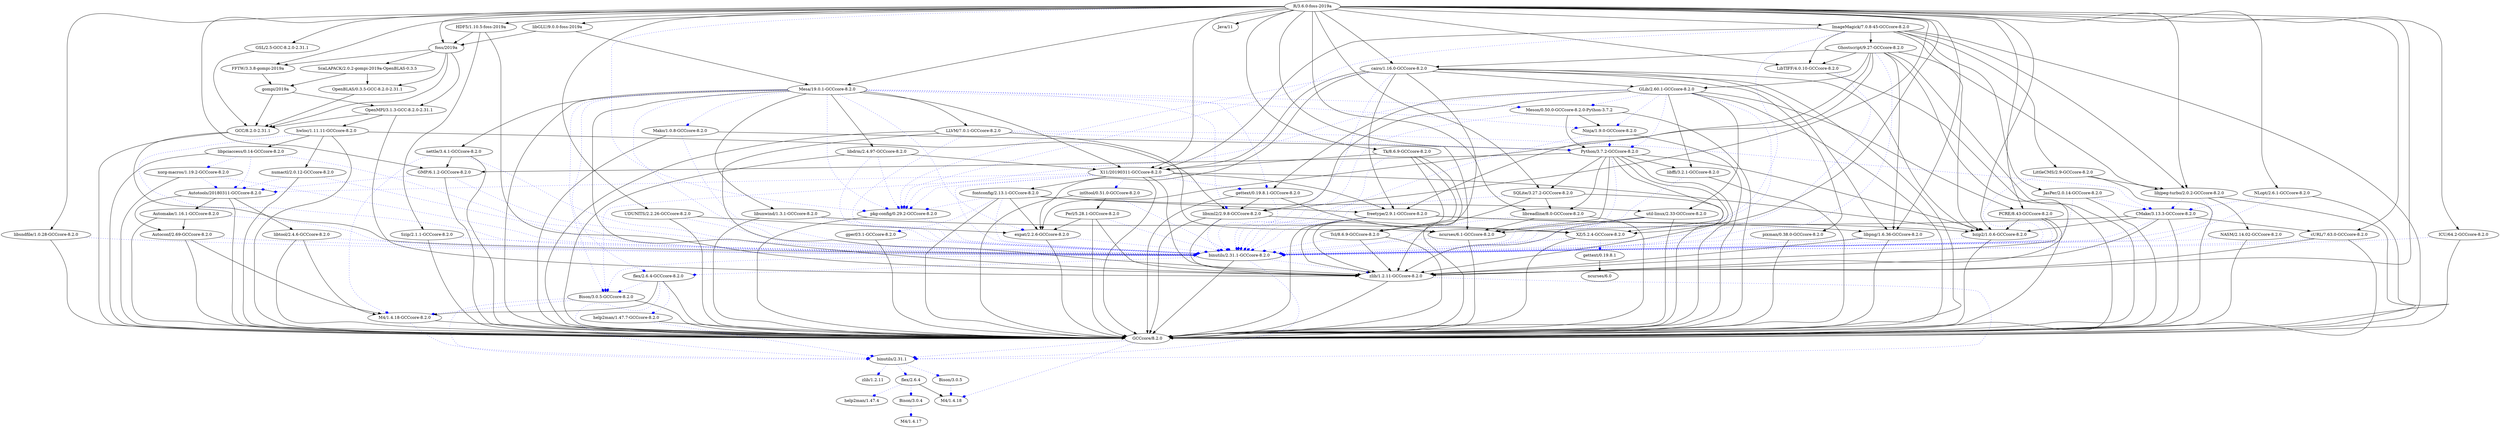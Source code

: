 digraph graphname {
"ncurses/6.0";
"flex/2.6.4";
"M4/1.4.18";
"Autoconf/2.69-GCCcore-8.2.0";
"Bison/3.0.5-GCCcore-8.2.0";
"zlib/1.2.11";
"gettext/0.19.8.1-GCCcore-8.2.0";
"libxml2/2.9.8-GCCcore-8.2.0";
"binutils/2.31.1";
"numactl/2.0.12-GCCcore-8.2.0";
"FFTW/3.3.8-gompi-2019a";
"M4/1.4.17";
"gettext/0.19.8.1";
"fontconfig/2.13.1-GCCcore-8.2.0";
"intltool/0.51.0-GCCcore-8.2.0";
"GCC/8.2.0-2.31.1";
"GLib/2.60.1-GCCcore-8.2.0";
"CMake/3.13.3-GCCcore-8.2.0";
"M4/1.4.18-GCCcore-8.2.0";
"zlib/1.2.11-GCCcore-8.2.0";
"Bison/3.0.4";
"Bison/3.0.5";
"NASM/2.14.02-GCCcore-8.2.0";
"GMP/6.1.2-GCCcore-8.2.0";
"Python/3.7.2-GCCcore-8.2.0";
"GCCcore/8.2.0";
"HDF5/1.10.5-foss-2019a";
"Mako/1.0.8-GCCcore-8.2.0";
"JasPer/2.0.14-GCCcore-8.2.0";
"gompi/2019a";
"foss/2019a";
"ICU/64.2-GCCcore-8.2.0";
"SQLite/3.27.2-GCCcore-8.2.0";
"bzip2/1.0.6-GCCcore-8.2.0";
"util-linux/2.33-GCCcore-8.2.0";
"libunwind/1.3.1-GCCcore-8.2.0";
"pkg-config/0.29.2-GCCcore-8.2.0";
"Meson/0.50.0-GCCcore-8.2.0-Python-3.7.2";
"expat/2.2.6-GCCcore-8.2.0";
"libtool/2.4.6-GCCcore-8.2.0";
"ScaLAPACK/2.0.2-gompi-2019a-OpenBLAS-0.3.5";
"Tcl/8.6.9-GCCcore-8.2.0";
"OpenBLAS/0.3.5-GCC-8.2.0-2.31.1";
"cairo/1.16.0-GCCcore-8.2.0";
"Java/11";
"libreadline/8.0-GCCcore-8.2.0";
"xorg-macros/1.19.2-GCCcore-8.2.0";
"nettle/3.4.1-GCCcore-8.2.0";
"libdrm/2.4.97-GCCcore-8.2.0";
"LittleCMS/2.9-GCCcore-8.2.0";
"libsndfile/1.0.28-GCCcore-8.2.0";
"libpciaccess/0.14-GCCcore-8.2.0";
"libpng/1.6.36-GCCcore-8.2.0";
"libffi/3.2.1-GCCcore-8.2.0";
"pixman/0.38.0-GCCcore-8.2.0";
"hwloc/1.11.11-GCCcore-8.2.0";
"PCRE/8.43-GCCcore-8.2.0";
"LibTIFF/4.0.10-GCCcore-8.2.0";
"gperf/3.1-GCCcore-8.2.0";
"NLopt/2.6.1-GCCcore-8.2.0";
"libGLU/9.0.0-foss-2019a";
"help2man/1.47.7-GCCcore-8.2.0";
"Ghostscript/9.27-GCCcore-8.2.0";
"Tk/8.6.9-GCCcore-8.2.0";
"flex/2.6.4-GCCcore-8.2.0";
"cURL/7.63.0-GCCcore-8.2.0";
"XZ/5.2.4-GCCcore-8.2.0";
"Automake/1.16.1-GCCcore-8.2.0";
"binutils/2.31.1-GCCcore-8.2.0";
"R/3.6.0-foss-2019a";
"help2man/1.47.4";
"ncurses/6.1-GCCcore-8.2.0";
"libjpeg-turbo/2.0.2-GCCcore-8.2.0";
"Ninja/1.9.0-GCCcore-8.2.0";
"GSL/2.5-GCC-8.2.0-2.31.1";
"freetype/2.9.1-GCCcore-8.2.0";
"OpenMPI/3.1.3-GCC-8.2.0-2.31.1";
"UDUNITS/2.2.26-GCCcore-8.2.0";
"Szip/2.1.1-GCCcore-8.2.0";
"X11/20190311-GCCcore-8.2.0";
"Perl/5.28.1-GCCcore-8.2.0";
"Autotools/20180311-GCCcore-8.2.0";
"Mesa/19.0.1-GCCcore-8.2.0";
"LLVM/7.0.1-GCCcore-8.2.0";
"ImageMagick/7.0.8-45-GCCcore-8.2.0";
"flex/2.6.4" -> "M4/1.4.18";
"flex/2.6.4" -> "Bison/3.0.4"  [arrowhead=diamond, color=blue, style=dotted];
"flex/2.6.4" -> "help2man/1.47.4"  [arrowhead=diamond, color=blue, style=dotted];
"Autoconf/2.69-GCCcore-8.2.0" -> "M4/1.4.18-GCCcore-8.2.0";
"Autoconf/2.69-GCCcore-8.2.0" -> "binutils/2.31.1-GCCcore-8.2.0"  [arrowhead=diamond, color=blue, style=dotted];
"Autoconf/2.69-GCCcore-8.2.0" -> "GCCcore/8.2.0";
"Bison/3.0.5-GCCcore-8.2.0" -> "M4/1.4.18-GCCcore-8.2.0"  [arrowhead=diamond, color=blue, style=dotted];
"Bison/3.0.5-GCCcore-8.2.0" -> "binutils/2.31.1"  [arrowhead=diamond, color=blue, style=dotted];
"Bison/3.0.5-GCCcore-8.2.0" -> "GCCcore/8.2.0";
"gettext/0.19.8.1-GCCcore-8.2.0" -> "libxml2/2.9.8-GCCcore-8.2.0";
"gettext/0.19.8.1-GCCcore-8.2.0" -> "ncurses/6.1-GCCcore-8.2.0";
"gettext/0.19.8.1-GCCcore-8.2.0" -> "binutils/2.31.1-GCCcore-8.2.0"  [arrowhead=diamond, color=blue, style=dotted];
"gettext/0.19.8.1-GCCcore-8.2.0" -> "GCCcore/8.2.0";
"libxml2/2.9.8-GCCcore-8.2.0" -> "XZ/5.2.4-GCCcore-8.2.0";
"libxml2/2.9.8-GCCcore-8.2.0" -> "zlib/1.2.11-GCCcore-8.2.0";
"libxml2/2.9.8-GCCcore-8.2.0" -> "binutils/2.31.1-GCCcore-8.2.0"  [arrowhead=diamond, color=blue, style=dotted];
"libxml2/2.9.8-GCCcore-8.2.0" -> "GCCcore/8.2.0";
"binutils/2.31.1" -> "flex/2.6.4"  [arrowhead=diamond, color=blue, style=dotted];
"binutils/2.31.1" -> "Bison/3.0.5"  [arrowhead=diamond, color=blue, style=dotted];
"binutils/2.31.1" -> "zlib/1.2.11"  [arrowhead=diamond, color=blue, style=dotted];
"numactl/2.0.12-GCCcore-8.2.0" -> "binutils/2.31.1-GCCcore-8.2.0"  [arrowhead=diamond, color=blue, style=dotted];
"numactl/2.0.12-GCCcore-8.2.0" -> "Autotools/20180311-GCCcore-8.2.0"  [arrowhead=diamond, color=blue, style=dotted];
"numactl/2.0.12-GCCcore-8.2.0" -> "GCCcore/8.2.0";
"FFTW/3.3.8-gompi-2019a" -> "gompi/2019a";
"gettext/0.19.8.1" -> "ncurses/6.0";
"fontconfig/2.13.1-GCCcore-8.2.0" -> "expat/2.2.6-GCCcore-8.2.0";
"fontconfig/2.13.1-GCCcore-8.2.0" -> "freetype/2.9.1-GCCcore-8.2.0";
"fontconfig/2.13.1-GCCcore-8.2.0" -> "util-linux/2.33-GCCcore-8.2.0";
"fontconfig/2.13.1-GCCcore-8.2.0" -> "binutils/2.31.1-GCCcore-8.2.0"  [arrowhead=diamond, color=blue, style=dotted];
"fontconfig/2.13.1-GCCcore-8.2.0" -> "gperf/3.1-GCCcore-8.2.0"  [arrowhead=diamond, color=blue, style=dotted];
"fontconfig/2.13.1-GCCcore-8.2.0" -> "pkg-config/0.29.2-GCCcore-8.2.0"  [arrowhead=diamond, color=blue, style=dotted];
"fontconfig/2.13.1-GCCcore-8.2.0" -> "GCCcore/8.2.0";
"intltool/0.51.0-GCCcore-8.2.0" -> "Perl/5.28.1-GCCcore-8.2.0";
"intltool/0.51.0-GCCcore-8.2.0" -> "binutils/2.31.1-GCCcore-8.2.0"  [arrowhead=diamond, color=blue, style=dotted];
"intltool/0.51.0-GCCcore-8.2.0" -> "GCCcore/8.2.0";
"GCC/8.2.0-2.31.1" -> "GCCcore/8.2.0";
"GCC/8.2.0-2.31.1" -> "binutils/2.31.1-GCCcore-8.2.0";
"GLib/2.60.1-GCCcore-8.2.0" -> "libffi/3.2.1-GCCcore-8.2.0";
"GLib/2.60.1-GCCcore-8.2.0" -> "gettext/0.19.8.1-GCCcore-8.2.0";
"GLib/2.60.1-GCCcore-8.2.0" -> "libxml2/2.9.8-GCCcore-8.2.0";
"GLib/2.60.1-GCCcore-8.2.0" -> "PCRE/8.43-GCCcore-8.2.0";
"GLib/2.60.1-GCCcore-8.2.0" -> "util-linux/2.33-GCCcore-8.2.0";
"GLib/2.60.1-GCCcore-8.2.0" -> "Python/3.7.2-GCCcore-8.2.0"  [arrowhead=diamond, color=blue, style=dotted];
"GLib/2.60.1-GCCcore-8.2.0" -> "Meson/0.50.0-GCCcore-8.2.0-Python-3.7.2"  [arrowhead=diamond, color=blue, style=dotted];
"GLib/2.60.1-GCCcore-8.2.0" -> "Ninja/1.9.0-GCCcore-8.2.0"  [arrowhead=diamond, color=blue, style=dotted];
"GLib/2.60.1-GCCcore-8.2.0" -> "binutils/2.31.1-GCCcore-8.2.0"  [arrowhead=diamond, color=blue, style=dotted];
"GLib/2.60.1-GCCcore-8.2.0" -> "pkg-config/0.29.2-GCCcore-8.2.0"  [arrowhead=diamond, color=blue, style=dotted];
"GLib/2.60.1-GCCcore-8.2.0" -> "GCCcore/8.2.0";
"CMake/3.13.3-GCCcore-8.2.0" -> "ncurses/6.1-GCCcore-8.2.0";
"CMake/3.13.3-GCCcore-8.2.0" -> "zlib/1.2.11-GCCcore-8.2.0";
"CMake/3.13.3-GCCcore-8.2.0" -> "bzip2/1.0.6-GCCcore-8.2.0";
"CMake/3.13.3-GCCcore-8.2.0" -> "cURL/7.63.0-GCCcore-8.2.0";
"CMake/3.13.3-GCCcore-8.2.0" -> "binutils/2.31.1-GCCcore-8.2.0"  [arrowhead=diamond, color=blue, style=dotted];
"CMake/3.13.3-GCCcore-8.2.0" -> "GCCcore/8.2.0";
"M4/1.4.18-GCCcore-8.2.0" -> "binutils/2.31.1"  [arrowhead=diamond, color=blue, style=dotted];
"M4/1.4.18-GCCcore-8.2.0" -> "GCCcore/8.2.0";
"zlib/1.2.11-GCCcore-8.2.0" -> "binutils/2.31.1"  [arrowhead=diamond, color=blue, style=dotted];
"zlib/1.2.11-GCCcore-8.2.0" -> "GCCcore/8.2.0";
"Bison/3.0.4" -> "M4/1.4.17"  [arrowhead=diamond, color=blue, style=dotted];
"Bison/3.0.5" -> "M4/1.4.18"  [arrowhead=diamond, color=blue, style=dotted];
"NASM/2.14.02-GCCcore-8.2.0" -> "binutils/2.31.1-GCCcore-8.2.0"  [arrowhead=diamond, color=blue, style=dotted];
"NASM/2.14.02-GCCcore-8.2.0" -> "GCCcore/8.2.0";
"GMP/6.1.2-GCCcore-8.2.0" -> "Autotools/20180311-GCCcore-8.2.0"  [arrowhead=diamond, color=blue, style=dotted];
"GMP/6.1.2-GCCcore-8.2.0" -> "binutils/2.31.1-GCCcore-8.2.0"  [arrowhead=diamond, color=blue, style=dotted];
"GMP/6.1.2-GCCcore-8.2.0" -> "GCCcore/8.2.0";
"Python/3.7.2-GCCcore-8.2.0" -> "bzip2/1.0.6-GCCcore-8.2.0";
"Python/3.7.2-GCCcore-8.2.0" -> "zlib/1.2.11-GCCcore-8.2.0";
"Python/3.7.2-GCCcore-8.2.0" -> "libreadline/8.0-GCCcore-8.2.0";
"Python/3.7.2-GCCcore-8.2.0" -> "ncurses/6.1-GCCcore-8.2.0";
"Python/3.7.2-GCCcore-8.2.0" -> "SQLite/3.27.2-GCCcore-8.2.0";
"Python/3.7.2-GCCcore-8.2.0" -> "XZ/5.2.4-GCCcore-8.2.0";
"Python/3.7.2-GCCcore-8.2.0" -> "GMP/6.1.2-GCCcore-8.2.0";
"Python/3.7.2-GCCcore-8.2.0" -> "libffi/3.2.1-GCCcore-8.2.0";
"Python/3.7.2-GCCcore-8.2.0" -> "binutils/2.31.1-GCCcore-8.2.0"  [arrowhead=diamond, color=blue, style=dotted];
"Python/3.7.2-GCCcore-8.2.0" -> "GCCcore/8.2.0";
"GCCcore/8.2.0" -> "M4/1.4.18"  [arrowhead=diamond, color=blue, style=dotted];
"GCCcore/8.2.0" -> "binutils/2.31.1"  [arrowhead=diamond, color=blue, style=dotted];
"HDF5/1.10.5-foss-2019a" -> "zlib/1.2.11-GCCcore-8.2.0";
"HDF5/1.10.5-foss-2019a" -> "Szip/2.1.1-GCCcore-8.2.0";
"HDF5/1.10.5-foss-2019a" -> "foss/2019a";
"Mako/1.0.8-GCCcore-8.2.0" -> "Python/3.7.2-GCCcore-8.2.0";
"Mako/1.0.8-GCCcore-8.2.0" -> "binutils/2.31.1-GCCcore-8.2.0"  [arrowhead=diamond, color=blue, style=dotted];
"Mako/1.0.8-GCCcore-8.2.0" -> "GCCcore/8.2.0";
"JasPer/2.0.14-GCCcore-8.2.0" -> "binutils/2.31.1-GCCcore-8.2.0"  [arrowhead=diamond, color=blue, style=dotted];
"JasPer/2.0.14-GCCcore-8.2.0" -> "CMake/3.13.3-GCCcore-8.2.0"  [arrowhead=diamond, color=blue, style=dotted];
"JasPer/2.0.14-GCCcore-8.2.0" -> "GCCcore/8.2.0";
"gompi/2019a" -> "GCC/8.2.0-2.31.1";
"gompi/2019a" -> "OpenMPI/3.1.3-GCC-8.2.0-2.31.1";
"foss/2019a" -> "GCC/8.2.0-2.31.1";
"foss/2019a" -> "OpenMPI/3.1.3-GCC-8.2.0-2.31.1";
"foss/2019a" -> "OpenBLAS/0.3.5-GCC-8.2.0-2.31.1";
"foss/2019a" -> "FFTW/3.3.8-gompi-2019a";
"foss/2019a" -> "ScaLAPACK/2.0.2-gompi-2019a-OpenBLAS-0.3.5";
"ICU/64.2-GCCcore-8.2.0" -> "binutils/2.31.1-GCCcore-8.2.0"  [arrowhead=diamond, color=blue, style=dotted];
"ICU/64.2-GCCcore-8.2.0" -> "GCCcore/8.2.0";
"SQLite/3.27.2-GCCcore-8.2.0" -> "libreadline/8.0-GCCcore-8.2.0";
"SQLite/3.27.2-GCCcore-8.2.0" -> "Tcl/8.6.9-GCCcore-8.2.0";
"SQLite/3.27.2-GCCcore-8.2.0" -> "binutils/2.31.1-GCCcore-8.2.0"  [arrowhead=diamond, color=blue, style=dotted];
"SQLite/3.27.2-GCCcore-8.2.0" -> "GCCcore/8.2.0";
"bzip2/1.0.6-GCCcore-8.2.0" -> "binutils/2.31.1-GCCcore-8.2.0"  [arrowhead=diamond, color=blue, style=dotted];
"bzip2/1.0.6-GCCcore-8.2.0" -> "GCCcore/8.2.0";
"util-linux/2.33-GCCcore-8.2.0" -> "ncurses/6.1-GCCcore-8.2.0";
"util-linux/2.33-GCCcore-8.2.0" -> "zlib/1.2.11-GCCcore-8.2.0";
"util-linux/2.33-GCCcore-8.2.0" -> "binutils/2.31.1-GCCcore-8.2.0"  [arrowhead=diamond, color=blue, style=dotted];
"util-linux/2.33-GCCcore-8.2.0" -> "GCCcore/8.2.0";
"libunwind/1.3.1-GCCcore-8.2.0" -> "XZ/5.2.4-GCCcore-8.2.0";
"libunwind/1.3.1-GCCcore-8.2.0" -> "binutils/2.31.1-GCCcore-8.2.0"  [arrowhead=diamond, color=blue, style=dotted];
"libunwind/1.3.1-GCCcore-8.2.0" -> "GCCcore/8.2.0";
"pkg-config/0.29.2-GCCcore-8.2.0" -> "binutils/2.31.1-GCCcore-8.2.0"  [arrowhead=diamond, color=blue, style=dotted];
"pkg-config/0.29.2-GCCcore-8.2.0" -> "GCCcore/8.2.0";
"Meson/0.50.0-GCCcore-8.2.0-Python-3.7.2" -> "Python/3.7.2-GCCcore-8.2.0";
"Meson/0.50.0-GCCcore-8.2.0-Python-3.7.2" -> "Ninja/1.9.0-GCCcore-8.2.0";
"Meson/0.50.0-GCCcore-8.2.0-Python-3.7.2" -> "binutils/2.31.1-GCCcore-8.2.0"  [arrowhead=diamond, color=blue, style=dotted];
"Meson/0.50.0-GCCcore-8.2.0-Python-3.7.2" -> "GCCcore/8.2.0";
"expat/2.2.6-GCCcore-8.2.0" -> "binutils/2.31.1-GCCcore-8.2.0"  [arrowhead=diamond, color=blue, style=dotted];
"expat/2.2.6-GCCcore-8.2.0" -> "GCCcore/8.2.0";
"libtool/2.4.6-GCCcore-8.2.0" -> "M4/1.4.18-GCCcore-8.2.0";
"libtool/2.4.6-GCCcore-8.2.0" -> "binutils/2.31.1-GCCcore-8.2.0"  [arrowhead=diamond, color=blue, style=dotted];
"libtool/2.4.6-GCCcore-8.2.0" -> "GCCcore/8.2.0";
"ScaLAPACK/2.0.2-gompi-2019a-OpenBLAS-0.3.5" -> "OpenBLAS/0.3.5-GCC-8.2.0-2.31.1";
"ScaLAPACK/2.0.2-gompi-2019a-OpenBLAS-0.3.5" -> "gompi/2019a";
"Tcl/8.6.9-GCCcore-8.2.0" -> "zlib/1.2.11-GCCcore-8.2.0";
"Tcl/8.6.9-GCCcore-8.2.0" -> "binutils/2.31.1-GCCcore-8.2.0"  [arrowhead=diamond, color=blue, style=dotted];
"Tcl/8.6.9-GCCcore-8.2.0" -> "GCCcore/8.2.0";
"OpenBLAS/0.3.5-GCC-8.2.0-2.31.1" -> "GCC/8.2.0-2.31.1";
"cairo/1.16.0-GCCcore-8.2.0" -> "bzip2/1.0.6-GCCcore-8.2.0";
"cairo/1.16.0-GCCcore-8.2.0" -> "zlib/1.2.11-GCCcore-8.2.0";
"cairo/1.16.0-GCCcore-8.2.0" -> "libpng/1.6.36-GCCcore-8.2.0";
"cairo/1.16.0-GCCcore-8.2.0" -> "freetype/2.9.1-GCCcore-8.2.0";
"cairo/1.16.0-GCCcore-8.2.0" -> "pixman/0.38.0-GCCcore-8.2.0";
"cairo/1.16.0-GCCcore-8.2.0" -> "expat/2.2.6-GCCcore-8.2.0";
"cairo/1.16.0-GCCcore-8.2.0" -> "GLib/2.60.1-GCCcore-8.2.0";
"cairo/1.16.0-GCCcore-8.2.0" -> "X11/20190311-GCCcore-8.2.0";
"cairo/1.16.0-GCCcore-8.2.0" -> "binutils/2.31.1-GCCcore-8.2.0"  [arrowhead=diamond, color=blue, style=dotted];
"cairo/1.16.0-GCCcore-8.2.0" -> "pkg-config/0.29.2-GCCcore-8.2.0"  [arrowhead=diamond, color=blue, style=dotted];
"cairo/1.16.0-GCCcore-8.2.0" -> "GCCcore/8.2.0";
"libreadline/8.0-GCCcore-8.2.0" -> "ncurses/6.1-GCCcore-8.2.0";
"libreadline/8.0-GCCcore-8.2.0" -> "binutils/2.31.1-GCCcore-8.2.0"  [arrowhead=diamond, color=blue, style=dotted];
"libreadline/8.0-GCCcore-8.2.0" -> "GCCcore/8.2.0";
"xorg-macros/1.19.2-GCCcore-8.2.0" -> "binutils/2.31.1-GCCcore-8.2.0"  [arrowhead=diamond, color=blue, style=dotted];
"xorg-macros/1.19.2-GCCcore-8.2.0" -> "Autotools/20180311-GCCcore-8.2.0"  [arrowhead=diamond, color=blue, style=dotted];
"xorg-macros/1.19.2-GCCcore-8.2.0" -> "GCCcore/8.2.0";
"nettle/3.4.1-GCCcore-8.2.0" -> "GMP/6.1.2-GCCcore-8.2.0";
"nettle/3.4.1-GCCcore-8.2.0" -> "binutils/2.31.1-GCCcore-8.2.0"  [arrowhead=diamond, color=blue, style=dotted];
"nettle/3.4.1-GCCcore-8.2.0" -> "M4/1.4.18-GCCcore-8.2.0"  [arrowhead=diamond, color=blue, style=dotted];
"nettle/3.4.1-GCCcore-8.2.0" -> "GCCcore/8.2.0";
"libdrm/2.4.97-GCCcore-8.2.0" -> "X11/20190311-GCCcore-8.2.0";
"libdrm/2.4.97-GCCcore-8.2.0" -> "binutils/2.31.1-GCCcore-8.2.0"  [arrowhead=diamond, color=blue, style=dotted];
"libdrm/2.4.97-GCCcore-8.2.0" -> "pkg-config/0.29.2-GCCcore-8.2.0"  [arrowhead=diamond, color=blue, style=dotted];
"libdrm/2.4.97-GCCcore-8.2.0" -> "GCCcore/8.2.0";
"LittleCMS/2.9-GCCcore-8.2.0" -> "libjpeg-turbo/2.0.2-GCCcore-8.2.0";
"LittleCMS/2.9-GCCcore-8.2.0" -> "binutils/2.31.1-GCCcore-8.2.0"  [arrowhead=diamond, color=blue, style=dotted];
"LittleCMS/2.9-GCCcore-8.2.0" -> "GCCcore/8.2.0";
"libsndfile/1.0.28-GCCcore-8.2.0" -> "binutils/2.31.1-GCCcore-8.2.0"  [arrowhead=diamond, color=blue, style=dotted];
"libsndfile/1.0.28-GCCcore-8.2.0" -> "GCCcore/8.2.0";
"libpciaccess/0.14-GCCcore-8.2.0" -> "binutils/2.31.1-GCCcore-8.2.0"  [arrowhead=diamond, color=blue, style=dotted];
"libpciaccess/0.14-GCCcore-8.2.0" -> "Autotools/20180311-GCCcore-8.2.0"  [arrowhead=diamond, color=blue, style=dotted];
"libpciaccess/0.14-GCCcore-8.2.0" -> "xorg-macros/1.19.2-GCCcore-8.2.0"  [arrowhead=diamond, color=blue, style=dotted];
"libpciaccess/0.14-GCCcore-8.2.0" -> "GCCcore/8.2.0";
"libpng/1.6.36-GCCcore-8.2.0" -> "zlib/1.2.11-GCCcore-8.2.0";
"libpng/1.6.36-GCCcore-8.2.0" -> "binutils/2.31.1-GCCcore-8.2.0"  [arrowhead=diamond, color=blue, style=dotted];
"libpng/1.6.36-GCCcore-8.2.0" -> "GCCcore/8.2.0";
"libffi/3.2.1-GCCcore-8.2.0" -> "binutils/2.31.1-GCCcore-8.2.0"  [arrowhead=diamond, color=blue, style=dotted];
"libffi/3.2.1-GCCcore-8.2.0" -> "GCCcore/8.2.0";
"pixman/0.38.0-GCCcore-8.2.0" -> "binutils/2.31.1-GCCcore-8.2.0"  [arrowhead=diamond, color=blue, style=dotted];
"pixman/0.38.0-GCCcore-8.2.0" -> "GCCcore/8.2.0";
"hwloc/1.11.11-GCCcore-8.2.0" -> "numactl/2.0.12-GCCcore-8.2.0";
"hwloc/1.11.11-GCCcore-8.2.0" -> "libxml2/2.9.8-GCCcore-8.2.0";
"hwloc/1.11.11-GCCcore-8.2.0" -> "libpciaccess/0.14-GCCcore-8.2.0";
"hwloc/1.11.11-GCCcore-8.2.0" -> "binutils/2.31.1-GCCcore-8.2.0"  [arrowhead=diamond, color=blue, style=dotted];
"hwloc/1.11.11-GCCcore-8.2.0" -> "GCCcore/8.2.0";
"PCRE/8.43-GCCcore-8.2.0" -> "bzip2/1.0.6-GCCcore-8.2.0";
"PCRE/8.43-GCCcore-8.2.0" -> "zlib/1.2.11-GCCcore-8.2.0";
"PCRE/8.43-GCCcore-8.2.0" -> "binutils/2.31.1-GCCcore-8.2.0"  [arrowhead=diamond, color=blue, style=dotted];
"PCRE/8.43-GCCcore-8.2.0" -> "GCCcore/8.2.0";
"LibTIFF/4.0.10-GCCcore-8.2.0" -> "binutils/2.31.1-GCCcore-8.2.0"  [arrowhead=diamond, color=blue, style=dotted];
"LibTIFF/4.0.10-GCCcore-8.2.0" -> "GCCcore/8.2.0";
"gperf/3.1-GCCcore-8.2.0" -> "binutils/2.31.1-GCCcore-8.2.0"  [arrowhead=diamond, color=blue, style=dotted];
"gperf/3.1-GCCcore-8.2.0" -> "GCCcore/8.2.0";
"NLopt/2.6.1-GCCcore-8.2.0" -> "CMake/3.13.3-GCCcore-8.2.0"  [arrowhead=diamond, color=blue, style=dotted];
"NLopt/2.6.1-GCCcore-8.2.0" -> "binutils/2.31.1-GCCcore-8.2.0"  [arrowhead=diamond, color=blue, style=dotted];
"NLopt/2.6.1-GCCcore-8.2.0" -> "GCCcore/8.2.0";
"libGLU/9.0.0-foss-2019a" -> "Mesa/19.0.1-GCCcore-8.2.0";
"libGLU/9.0.0-foss-2019a" -> "foss/2019a";
"help2man/1.47.7-GCCcore-8.2.0" -> "binutils/2.31.1"  [arrowhead=diamond, color=blue, style=dotted];
"help2man/1.47.7-GCCcore-8.2.0" -> "GCCcore/8.2.0";
"Ghostscript/9.27-GCCcore-8.2.0" -> "zlib/1.2.11-GCCcore-8.2.0";
"Ghostscript/9.27-GCCcore-8.2.0" -> "libpng/1.6.36-GCCcore-8.2.0";
"Ghostscript/9.27-GCCcore-8.2.0" -> "freetype/2.9.1-GCCcore-8.2.0";
"Ghostscript/9.27-GCCcore-8.2.0" -> "libjpeg-turbo/2.0.2-GCCcore-8.2.0";
"Ghostscript/9.27-GCCcore-8.2.0" -> "expat/2.2.6-GCCcore-8.2.0";
"Ghostscript/9.27-GCCcore-8.2.0" -> "GLib/2.60.1-GCCcore-8.2.0";
"Ghostscript/9.27-GCCcore-8.2.0" -> "cairo/1.16.0-GCCcore-8.2.0";
"Ghostscript/9.27-GCCcore-8.2.0" -> "LibTIFF/4.0.10-GCCcore-8.2.0";
"Ghostscript/9.27-GCCcore-8.2.0" -> "binutils/2.31.1-GCCcore-8.2.0"  [arrowhead=diamond, color=blue, style=dotted];
"Ghostscript/9.27-GCCcore-8.2.0" -> "GCCcore/8.2.0";
"Tk/8.6.9-GCCcore-8.2.0" -> "Tcl/8.6.9-GCCcore-8.2.0";
"Tk/8.6.9-GCCcore-8.2.0" -> "X11/20190311-GCCcore-8.2.0";
"Tk/8.6.9-GCCcore-8.2.0" -> "zlib/1.2.11-GCCcore-8.2.0";
"Tk/8.6.9-GCCcore-8.2.0" -> "binutils/2.31.1-GCCcore-8.2.0"  [arrowhead=diamond, color=blue, style=dotted];
"Tk/8.6.9-GCCcore-8.2.0" -> "GCCcore/8.2.0";
"flex/2.6.4-GCCcore-8.2.0" -> "M4/1.4.18-GCCcore-8.2.0";
"flex/2.6.4-GCCcore-8.2.0" -> "Bison/3.0.5-GCCcore-8.2.0"  [arrowhead=diamond, color=blue, style=dotted];
"flex/2.6.4-GCCcore-8.2.0" -> "help2man/1.47.7-GCCcore-8.2.0"  [arrowhead=diamond, color=blue, style=dotted];
"flex/2.6.4-GCCcore-8.2.0" -> "binutils/2.31.1"  [arrowhead=diamond, color=blue, style=dotted];
"flex/2.6.4-GCCcore-8.2.0" -> "GCCcore/8.2.0";
"cURL/7.63.0-GCCcore-8.2.0" -> "zlib/1.2.11-GCCcore-8.2.0";
"cURL/7.63.0-GCCcore-8.2.0" -> "binutils/2.31.1-GCCcore-8.2.0"  [arrowhead=diamond, color=blue, style=dotted];
"cURL/7.63.0-GCCcore-8.2.0" -> "GCCcore/8.2.0";
"XZ/5.2.4-GCCcore-8.2.0" -> "gettext/0.19.8.1"  [arrowhead=diamond, color=blue, style=dotted];
"XZ/5.2.4-GCCcore-8.2.0" -> "binutils/2.31.1-GCCcore-8.2.0"  [arrowhead=diamond, color=blue, style=dotted];
"XZ/5.2.4-GCCcore-8.2.0" -> "GCCcore/8.2.0";
"Automake/1.16.1-GCCcore-8.2.0" -> "Autoconf/2.69-GCCcore-8.2.0";
"Automake/1.16.1-GCCcore-8.2.0" -> "binutils/2.31.1-GCCcore-8.2.0"  [arrowhead=diamond, color=blue, style=dotted];
"Automake/1.16.1-GCCcore-8.2.0" -> "GCCcore/8.2.0";
"binutils/2.31.1-GCCcore-8.2.0" -> "flex/2.6.4-GCCcore-8.2.0"  [arrowhead=diamond, color=blue, style=dotted];
"binutils/2.31.1-GCCcore-8.2.0" -> "Bison/3.0.5-GCCcore-8.2.0"  [arrowhead=diamond, color=blue, style=dotted];
"binutils/2.31.1-GCCcore-8.2.0" -> "zlib/1.2.11-GCCcore-8.2.0"  [arrowhead=diamond, color=blue, style=dotted];
"binutils/2.31.1-GCCcore-8.2.0" -> "binutils/2.31.1"  [arrowhead=diamond, color=blue, style=dotted];
"binutils/2.31.1-GCCcore-8.2.0" -> "GCCcore/8.2.0";
"R/3.6.0-foss-2019a" -> "X11/20190311-GCCcore-8.2.0";
"R/3.6.0-foss-2019a" -> "Mesa/19.0.1-GCCcore-8.2.0";
"R/3.6.0-foss-2019a" -> "libGLU/9.0.0-foss-2019a";
"R/3.6.0-foss-2019a" -> "cairo/1.16.0-GCCcore-8.2.0";
"R/3.6.0-foss-2019a" -> "libreadline/8.0-GCCcore-8.2.0";
"R/3.6.0-foss-2019a" -> "ncurses/6.1-GCCcore-8.2.0";
"R/3.6.0-foss-2019a" -> "bzip2/1.0.6-GCCcore-8.2.0";
"R/3.6.0-foss-2019a" -> "XZ/5.2.4-GCCcore-8.2.0";
"R/3.6.0-foss-2019a" -> "zlib/1.2.11-GCCcore-8.2.0";
"R/3.6.0-foss-2019a" -> "SQLite/3.27.2-GCCcore-8.2.0";
"R/3.6.0-foss-2019a" -> "PCRE/8.43-GCCcore-8.2.0";
"R/3.6.0-foss-2019a" -> "libpng/1.6.36-GCCcore-8.2.0";
"R/3.6.0-foss-2019a" -> "libjpeg-turbo/2.0.2-GCCcore-8.2.0";
"R/3.6.0-foss-2019a" -> "LibTIFF/4.0.10-GCCcore-8.2.0";
"R/3.6.0-foss-2019a" -> "Java/11";
"R/3.6.0-foss-2019a" -> "Tk/8.6.9-GCCcore-8.2.0";
"R/3.6.0-foss-2019a" -> "cURL/7.63.0-GCCcore-8.2.0";
"R/3.6.0-foss-2019a" -> "libxml2/2.9.8-GCCcore-8.2.0";
"R/3.6.0-foss-2019a" -> "GMP/6.1.2-GCCcore-8.2.0";
"R/3.6.0-foss-2019a" -> "NLopt/2.6.1-GCCcore-8.2.0";
"R/3.6.0-foss-2019a" -> "FFTW/3.3.8-gompi-2019a";
"R/3.6.0-foss-2019a" -> "libsndfile/1.0.28-GCCcore-8.2.0";
"R/3.6.0-foss-2019a" -> "ICU/64.2-GCCcore-8.2.0";
"R/3.6.0-foss-2019a" -> "HDF5/1.10.5-foss-2019a";
"R/3.6.0-foss-2019a" -> "UDUNITS/2.2.26-GCCcore-8.2.0";
"R/3.6.0-foss-2019a" -> "GSL/2.5-GCC-8.2.0-2.31.1";
"R/3.6.0-foss-2019a" -> "ImageMagick/7.0.8-45-GCCcore-8.2.0";
"R/3.6.0-foss-2019a" -> "pkg-config/0.29.2-GCCcore-8.2.0"  [arrowhead=diamond, color=blue, style=dotted];
"R/3.6.0-foss-2019a" -> "foss/2019a";
"ncurses/6.1-GCCcore-8.2.0" -> "binutils/2.31.1-GCCcore-8.2.0"  [arrowhead=diamond, color=blue, style=dotted];
"ncurses/6.1-GCCcore-8.2.0" -> "GCCcore/8.2.0";
"libjpeg-turbo/2.0.2-GCCcore-8.2.0" -> "NASM/2.14.02-GCCcore-8.2.0";
"libjpeg-turbo/2.0.2-GCCcore-8.2.0" -> "CMake/3.13.3-GCCcore-8.2.0"  [arrowhead=diamond, color=blue, style=dotted];
"libjpeg-turbo/2.0.2-GCCcore-8.2.0" -> "binutils/2.31.1-GCCcore-8.2.0"  [arrowhead=diamond, color=blue, style=dotted];
"libjpeg-turbo/2.0.2-GCCcore-8.2.0" -> "GCCcore/8.2.0";
"Ninja/1.9.0-GCCcore-8.2.0" -> "binutils/2.31.1-GCCcore-8.2.0"  [arrowhead=diamond, color=blue, style=dotted];
"Ninja/1.9.0-GCCcore-8.2.0" -> "Python/3.7.2-GCCcore-8.2.0"  [arrowhead=diamond, color=blue, style=dotted];
"Ninja/1.9.0-GCCcore-8.2.0" -> "GCCcore/8.2.0";
"GSL/2.5-GCC-8.2.0-2.31.1" -> "GCC/8.2.0-2.31.1";
"freetype/2.9.1-GCCcore-8.2.0" -> "bzip2/1.0.6-GCCcore-8.2.0";
"freetype/2.9.1-GCCcore-8.2.0" -> "libpng/1.6.36-GCCcore-8.2.0";
"freetype/2.9.1-GCCcore-8.2.0" -> "zlib/1.2.11-GCCcore-8.2.0";
"freetype/2.9.1-GCCcore-8.2.0" -> "binutils/2.31.1-GCCcore-8.2.0"  [arrowhead=diamond, color=blue, style=dotted];
"freetype/2.9.1-GCCcore-8.2.0" -> "GCCcore/8.2.0";
"OpenMPI/3.1.3-GCC-8.2.0-2.31.1" -> "zlib/1.2.11-GCCcore-8.2.0";
"OpenMPI/3.1.3-GCC-8.2.0-2.31.1" -> "hwloc/1.11.11-GCCcore-8.2.0";
"OpenMPI/3.1.3-GCC-8.2.0-2.31.1" -> "GCC/8.2.0-2.31.1";
"UDUNITS/2.2.26-GCCcore-8.2.0" -> "expat/2.2.6-GCCcore-8.2.0";
"UDUNITS/2.2.26-GCCcore-8.2.0" -> "binutils/2.31.1-GCCcore-8.2.0"  [arrowhead=diamond, color=blue, style=dotted];
"UDUNITS/2.2.26-GCCcore-8.2.0" -> "GCCcore/8.2.0";
"Szip/2.1.1-GCCcore-8.2.0" -> "binutils/2.31.1-GCCcore-8.2.0"  [arrowhead=diamond, color=blue, style=dotted];
"Szip/2.1.1-GCCcore-8.2.0" -> "GCCcore/8.2.0";
"X11/20190311-GCCcore-8.2.0" -> "bzip2/1.0.6-GCCcore-8.2.0";
"X11/20190311-GCCcore-8.2.0" -> "fontconfig/2.13.1-GCCcore-8.2.0";
"X11/20190311-GCCcore-8.2.0" -> "freetype/2.9.1-GCCcore-8.2.0";
"X11/20190311-GCCcore-8.2.0" -> "zlib/1.2.11-GCCcore-8.2.0";
"X11/20190311-GCCcore-8.2.0" -> "binutils/2.31.1-GCCcore-8.2.0"  [arrowhead=diamond, color=blue, style=dotted];
"X11/20190311-GCCcore-8.2.0" -> "Autotools/20180311-GCCcore-8.2.0"  [arrowhead=diamond, color=blue, style=dotted];
"X11/20190311-GCCcore-8.2.0" -> "Bison/3.0.5-GCCcore-8.2.0"  [arrowhead=diamond, color=blue, style=dotted];
"X11/20190311-GCCcore-8.2.0" -> "gettext/0.19.8.1-GCCcore-8.2.0"  [arrowhead=diamond, color=blue, style=dotted];
"X11/20190311-GCCcore-8.2.0" -> "pkg-config/0.29.2-GCCcore-8.2.0"  [arrowhead=diamond, color=blue, style=dotted];
"X11/20190311-GCCcore-8.2.0" -> "intltool/0.51.0-GCCcore-8.2.0"  [arrowhead=diamond, color=blue, style=dotted];
"X11/20190311-GCCcore-8.2.0" -> "GCCcore/8.2.0";
"Perl/5.28.1-GCCcore-8.2.0" -> "zlib/1.2.11-GCCcore-8.2.0";
"Perl/5.28.1-GCCcore-8.2.0" -> "expat/2.2.6-GCCcore-8.2.0";
"Perl/5.28.1-GCCcore-8.2.0" -> "binutils/2.31.1-GCCcore-8.2.0"  [arrowhead=diamond, color=blue, style=dotted];
"Perl/5.28.1-GCCcore-8.2.0" -> "GCCcore/8.2.0";
"Autotools/20180311-GCCcore-8.2.0" -> "Autoconf/2.69-GCCcore-8.2.0";
"Autotools/20180311-GCCcore-8.2.0" -> "Automake/1.16.1-GCCcore-8.2.0";
"Autotools/20180311-GCCcore-8.2.0" -> "libtool/2.4.6-GCCcore-8.2.0";
"Autotools/20180311-GCCcore-8.2.0" -> "GCCcore/8.2.0";
"Mesa/19.0.1-GCCcore-8.2.0" -> "zlib/1.2.11-GCCcore-8.2.0";
"Mesa/19.0.1-GCCcore-8.2.0" -> "nettle/3.4.1-GCCcore-8.2.0";
"Mesa/19.0.1-GCCcore-8.2.0" -> "libdrm/2.4.97-GCCcore-8.2.0";
"Mesa/19.0.1-GCCcore-8.2.0" -> "LLVM/7.0.1-GCCcore-8.2.0";
"Mesa/19.0.1-GCCcore-8.2.0" -> "X11/20190311-GCCcore-8.2.0";
"Mesa/19.0.1-GCCcore-8.2.0" -> "libunwind/1.3.1-GCCcore-8.2.0";
"Mesa/19.0.1-GCCcore-8.2.0" -> "binutils/2.31.1-GCCcore-8.2.0"  [arrowhead=diamond, color=blue, style=dotted];
"Mesa/19.0.1-GCCcore-8.2.0" -> "Meson/0.50.0-GCCcore-8.2.0-Python-3.7.2"  [arrowhead=diamond, color=blue, style=dotted];
"Mesa/19.0.1-GCCcore-8.2.0" -> "Ninja/1.9.0-GCCcore-8.2.0"  [arrowhead=diamond, color=blue, style=dotted];
"Mesa/19.0.1-GCCcore-8.2.0" -> "flex/2.6.4-GCCcore-8.2.0"  [arrowhead=diamond, color=blue, style=dotted];
"Mesa/19.0.1-GCCcore-8.2.0" -> "Bison/3.0.5-GCCcore-8.2.0"  [arrowhead=diamond, color=blue, style=dotted];
"Mesa/19.0.1-GCCcore-8.2.0" -> "pkg-config/0.29.2-GCCcore-8.2.0"  [arrowhead=diamond, color=blue, style=dotted];
"Mesa/19.0.1-GCCcore-8.2.0" -> "Mako/1.0.8-GCCcore-8.2.0"  [arrowhead=diamond, color=blue, style=dotted];
"Mesa/19.0.1-GCCcore-8.2.0" -> "libxml2/2.9.8-GCCcore-8.2.0"  [arrowhead=diamond, color=blue, style=dotted];
"Mesa/19.0.1-GCCcore-8.2.0" -> "expat/2.2.6-GCCcore-8.2.0"  [arrowhead=diamond, color=blue, style=dotted];
"Mesa/19.0.1-GCCcore-8.2.0" -> "gettext/0.19.8.1-GCCcore-8.2.0"  [arrowhead=diamond, color=blue, style=dotted];
"Mesa/19.0.1-GCCcore-8.2.0" -> "GCCcore/8.2.0";
"LLVM/7.0.1-GCCcore-8.2.0" -> "ncurses/6.1-GCCcore-8.2.0";
"LLVM/7.0.1-GCCcore-8.2.0" -> "zlib/1.2.11-GCCcore-8.2.0";
"LLVM/7.0.1-GCCcore-8.2.0" -> "binutils/2.31.1-GCCcore-8.2.0"  [arrowhead=diamond, color=blue, style=dotted];
"LLVM/7.0.1-GCCcore-8.2.0" -> "CMake/3.13.3-GCCcore-8.2.0"  [arrowhead=diamond, color=blue, style=dotted];
"LLVM/7.0.1-GCCcore-8.2.0" -> "Python/3.7.2-GCCcore-8.2.0"  [arrowhead=diamond, color=blue, style=dotted];
"LLVM/7.0.1-GCCcore-8.2.0" -> "GCCcore/8.2.0";
"ImageMagick/7.0.8-45-GCCcore-8.2.0" -> "bzip2/1.0.6-GCCcore-8.2.0";
"ImageMagick/7.0.8-45-GCCcore-8.2.0" -> "X11/20190311-GCCcore-8.2.0";
"ImageMagick/7.0.8-45-GCCcore-8.2.0" -> "Ghostscript/9.27-GCCcore-8.2.0";
"ImageMagick/7.0.8-45-GCCcore-8.2.0" -> "JasPer/2.0.14-GCCcore-8.2.0";
"ImageMagick/7.0.8-45-GCCcore-8.2.0" -> "libjpeg-turbo/2.0.2-GCCcore-8.2.0";
"ImageMagick/7.0.8-45-GCCcore-8.2.0" -> "LibTIFF/4.0.10-GCCcore-8.2.0";
"ImageMagick/7.0.8-45-GCCcore-8.2.0" -> "LittleCMS/2.9-GCCcore-8.2.0";
"ImageMagick/7.0.8-45-GCCcore-8.2.0" -> "binutils/2.31.1-GCCcore-8.2.0"  [arrowhead=diamond, color=blue, style=dotted];
"ImageMagick/7.0.8-45-GCCcore-8.2.0" -> "pkg-config/0.29.2-GCCcore-8.2.0"  [arrowhead=diamond, color=blue, style=dotted];
"ImageMagick/7.0.8-45-GCCcore-8.2.0" -> "GCCcore/8.2.0";
}
